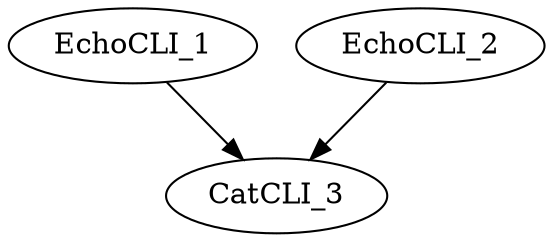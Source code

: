 digraph G {
  EchoCLI_1 [ label="EchoCLI_1" ];
  EchoCLI_2 [ label="EchoCLI_2" ];
  CatCLI_3 [ label="CatCLI_3" ];
  EchoCLI_1 -> CatCLI_3;
  EchoCLI_2 -> CatCLI_3;
}
